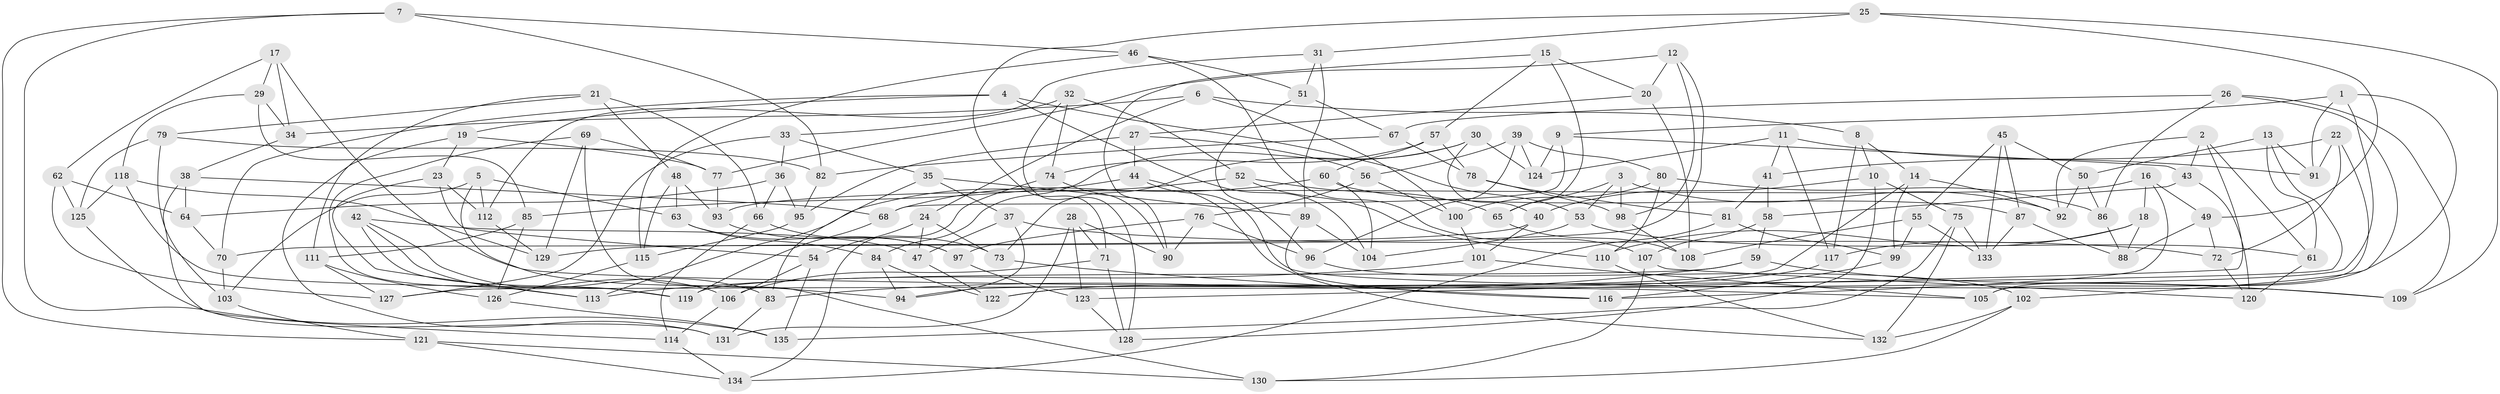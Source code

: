// Generated by graph-tools (version 1.1) at 2025/11/02/27/25 16:11:46]
// undirected, 135 vertices, 270 edges
graph export_dot {
graph [start="1"]
  node [color=gray90,style=filled];
  1;
  2;
  3;
  4;
  5;
  6;
  7;
  8;
  9;
  10;
  11;
  12;
  13;
  14;
  15;
  16;
  17;
  18;
  19;
  20;
  21;
  22;
  23;
  24;
  25;
  26;
  27;
  28;
  29;
  30;
  31;
  32;
  33;
  34;
  35;
  36;
  37;
  38;
  39;
  40;
  41;
  42;
  43;
  44;
  45;
  46;
  47;
  48;
  49;
  50;
  51;
  52;
  53;
  54;
  55;
  56;
  57;
  58;
  59;
  60;
  61;
  62;
  63;
  64;
  65;
  66;
  67;
  68;
  69;
  70;
  71;
  72;
  73;
  74;
  75;
  76;
  77;
  78;
  79;
  80;
  81;
  82;
  83;
  84;
  85;
  86;
  87;
  88;
  89;
  90;
  91;
  92;
  93;
  94;
  95;
  96;
  97;
  98;
  99;
  100;
  101;
  102;
  103;
  104;
  105;
  106;
  107;
  108;
  109;
  110;
  111;
  112;
  113;
  114;
  115;
  116;
  117;
  118;
  119;
  120;
  121;
  122;
  123;
  124;
  125;
  126;
  127;
  128;
  129;
  130;
  131;
  132;
  133;
  134;
  135;
  1 -- 105;
  1 -- 9;
  1 -- 122;
  1 -- 91;
  2 -- 123;
  2 -- 43;
  2 -- 61;
  2 -- 92;
  3 -- 65;
  3 -- 92;
  3 -- 53;
  3 -- 98;
  4 -- 104;
  4 -- 19;
  4 -- 53;
  4 -- 70;
  5 -- 112;
  5 -- 103;
  5 -- 94;
  5 -- 63;
  6 -- 100;
  6 -- 34;
  6 -- 8;
  6 -- 24;
  7 -- 135;
  7 -- 46;
  7 -- 82;
  7 -- 121;
  8 -- 14;
  8 -- 117;
  8 -- 10;
  9 -- 124;
  9 -- 68;
  9 -- 43;
  10 -- 128;
  10 -- 75;
  10 -- 40;
  11 -- 91;
  11 -- 117;
  11 -- 41;
  11 -- 124;
  12 -- 98;
  12 -- 77;
  12 -- 20;
  12 -- 70;
  13 -- 61;
  13 -- 91;
  13 -- 127;
  13 -- 50;
  14 -- 92;
  14 -- 99;
  14 -- 94;
  15 -- 20;
  15 -- 65;
  15 -- 90;
  15 -- 57;
  16 -- 116;
  16 -- 93;
  16 -- 18;
  16 -- 49;
  17 -- 105;
  17 -- 34;
  17 -- 29;
  17 -- 62;
  18 -- 110;
  18 -- 88;
  18 -- 117;
  19 -- 77;
  19 -- 23;
  19 -- 131;
  20 -- 108;
  20 -- 27;
  21 -- 111;
  21 -- 79;
  21 -- 48;
  21 -- 66;
  22 -- 41;
  22 -- 91;
  22 -- 72;
  22 -- 105;
  23 -- 113;
  23 -- 54;
  23 -- 112;
  24 -- 54;
  24 -- 73;
  24 -- 47;
  25 -- 49;
  25 -- 109;
  25 -- 71;
  25 -- 31;
  26 -- 67;
  26 -- 86;
  26 -- 102;
  26 -- 109;
  27 -- 95;
  27 -- 44;
  27 -- 56;
  28 -- 123;
  28 -- 90;
  28 -- 131;
  28 -- 71;
  29 -- 85;
  29 -- 34;
  29 -- 118;
  30 -- 73;
  30 -- 40;
  30 -- 124;
  30 -- 84;
  31 -- 51;
  31 -- 89;
  31 -- 112;
  32 -- 33;
  32 -- 52;
  32 -- 74;
  32 -- 128;
  33 -- 127;
  33 -- 35;
  33 -- 36;
  34 -- 38;
  35 -- 89;
  35 -- 37;
  35 -- 83;
  36 -- 95;
  36 -- 64;
  36 -- 66;
  37 -- 47;
  37 -- 94;
  37 -- 72;
  38 -- 64;
  38 -- 68;
  38 -- 114;
  39 -- 124;
  39 -- 96;
  39 -- 80;
  39 -- 56;
  40 -- 129;
  40 -- 101;
  41 -- 81;
  41 -- 58;
  42 -- 119;
  42 -- 47;
  42 -- 106;
  42 -- 83;
  43 -- 58;
  43 -- 120;
  44 -- 132;
  44 -- 109;
  44 -- 85;
  45 -- 55;
  45 -- 133;
  45 -- 50;
  45 -- 87;
  46 -- 107;
  46 -- 51;
  46 -- 115;
  47 -- 122;
  48 -- 63;
  48 -- 93;
  48 -- 115;
  49 -- 72;
  49 -- 88;
  50 -- 86;
  50 -- 92;
  51 -- 96;
  51 -- 67;
  52 -- 110;
  52 -- 113;
  52 -- 65;
  53 -- 61;
  53 -- 104;
  54 -- 135;
  54 -- 106;
  55 -- 99;
  55 -- 108;
  55 -- 133;
  56 -- 100;
  56 -- 76;
  57 -- 60;
  57 -- 78;
  57 -- 74;
  58 -- 59;
  58 -- 107;
  59 -- 83;
  59 -- 109;
  59 -- 119;
  60 -- 68;
  60 -- 87;
  60 -- 104;
  61 -- 120;
  62 -- 64;
  62 -- 127;
  62 -- 125;
  63 -- 84;
  63 -- 97;
  64 -- 70;
  65 -- 108;
  66 -- 73;
  66 -- 114;
  67 -- 82;
  67 -- 78;
  68 -- 119;
  69 -- 77;
  69 -- 129;
  69 -- 130;
  69 -- 113;
  70 -- 103;
  71 -- 128;
  71 -- 106;
  72 -- 120;
  73 -- 116;
  74 -- 134;
  74 -- 90;
  75 -- 132;
  75 -- 133;
  75 -- 135;
  76 -- 97;
  76 -- 96;
  76 -- 90;
  77 -- 93;
  78 -- 98;
  78 -- 81;
  79 -- 103;
  79 -- 125;
  79 -- 82;
  80 -- 86;
  80 -- 110;
  80 -- 100;
  81 -- 99;
  81 -- 134;
  82 -- 95;
  83 -- 131;
  84 -- 94;
  84 -- 122;
  85 -- 126;
  85 -- 111;
  86 -- 88;
  87 -- 88;
  87 -- 133;
  89 -- 104;
  89 -- 116;
  93 -- 97;
  95 -- 115;
  96 -- 102;
  97 -- 123;
  98 -- 108;
  99 -- 116;
  100 -- 101;
  101 -- 113;
  101 -- 105;
  102 -- 132;
  102 -- 130;
  103 -- 121;
  106 -- 114;
  107 -- 130;
  107 -- 120;
  110 -- 132;
  111 -- 126;
  111 -- 127;
  112 -- 129;
  114 -- 134;
  115 -- 126;
  117 -- 122;
  118 -- 129;
  118 -- 125;
  118 -- 119;
  121 -- 134;
  121 -- 130;
  123 -- 128;
  125 -- 131;
  126 -- 135;
}
